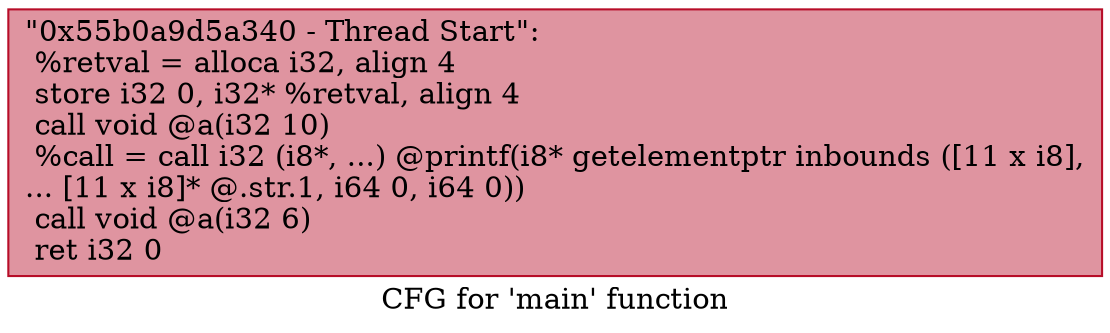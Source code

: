 digraph "CFG for 'main' function" {
	label="CFG for 'main' function";

	Node0x55b0a9d5a340 [shape=record,color="#b70d28ff", style=filled, fillcolor="#b70d2870",label="{\"0x55b0a9d5a340 - Thread Start\":\l  %retval = alloca i32, align 4\l  store i32 0, i32* %retval, align 4\l  call void @a(i32 10)\l  %call = call i32 (i8*, ...) @printf(i8* getelementptr inbounds ([11 x i8],\l... [11 x i8]* @.str.1, i64 0, i64 0))\l  call void @a(i32 6)\l  ret i32 0\l}"];
}
